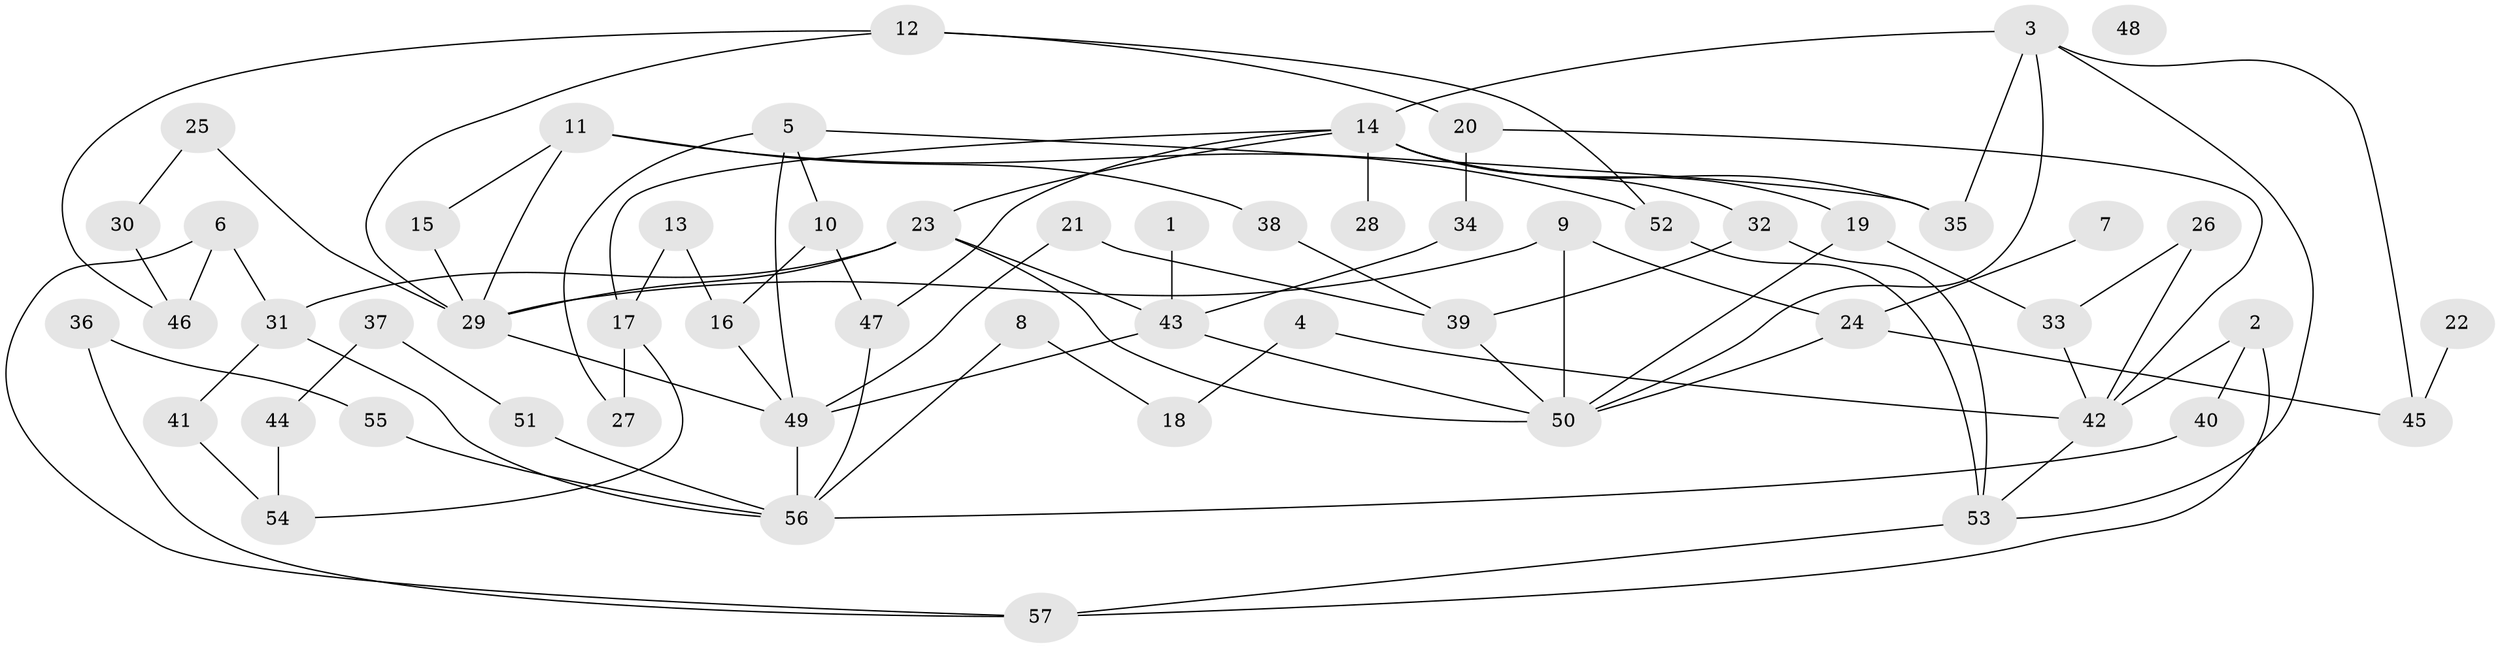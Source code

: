 // Generated by graph-tools (version 1.1) at 2025/25/03/09/25 03:25:14]
// undirected, 57 vertices, 90 edges
graph export_dot {
graph [start="1"]
  node [color=gray90,style=filled];
  1;
  2;
  3;
  4;
  5;
  6;
  7;
  8;
  9;
  10;
  11;
  12;
  13;
  14;
  15;
  16;
  17;
  18;
  19;
  20;
  21;
  22;
  23;
  24;
  25;
  26;
  27;
  28;
  29;
  30;
  31;
  32;
  33;
  34;
  35;
  36;
  37;
  38;
  39;
  40;
  41;
  42;
  43;
  44;
  45;
  46;
  47;
  48;
  49;
  50;
  51;
  52;
  53;
  54;
  55;
  56;
  57;
  1 -- 43;
  2 -- 40;
  2 -- 42;
  2 -- 57;
  3 -- 14;
  3 -- 35;
  3 -- 45;
  3 -- 50;
  3 -- 53;
  4 -- 18;
  4 -- 42;
  5 -- 10;
  5 -- 27;
  5 -- 35;
  5 -- 49;
  6 -- 31;
  6 -- 46;
  6 -- 57;
  7 -- 24;
  8 -- 18;
  8 -- 56;
  9 -- 24;
  9 -- 29;
  9 -- 50;
  10 -- 16;
  10 -- 47;
  11 -- 15;
  11 -- 29;
  11 -- 38;
  11 -- 52;
  12 -- 20;
  12 -- 29;
  12 -- 46;
  12 -- 52;
  13 -- 16;
  13 -- 17;
  14 -- 17;
  14 -- 19;
  14 -- 23;
  14 -- 28;
  14 -- 32;
  14 -- 35;
  14 -- 47;
  15 -- 29;
  16 -- 49;
  17 -- 27;
  17 -- 54;
  19 -- 33;
  19 -- 50;
  20 -- 34;
  20 -- 42;
  21 -- 39;
  21 -- 49;
  22 -- 45;
  23 -- 29;
  23 -- 31;
  23 -- 43;
  23 -- 50;
  24 -- 45;
  24 -- 50;
  25 -- 29;
  25 -- 30;
  26 -- 33;
  26 -- 42;
  29 -- 49;
  30 -- 46;
  31 -- 41;
  31 -- 56;
  32 -- 39;
  32 -- 53;
  33 -- 42;
  34 -- 43;
  36 -- 55;
  36 -- 57;
  37 -- 44;
  37 -- 51;
  38 -- 39;
  39 -- 50;
  40 -- 56;
  41 -- 54;
  42 -- 53;
  43 -- 49;
  43 -- 50;
  44 -- 54;
  47 -- 56;
  49 -- 56;
  51 -- 56;
  52 -- 53;
  53 -- 57;
  55 -- 56;
}
